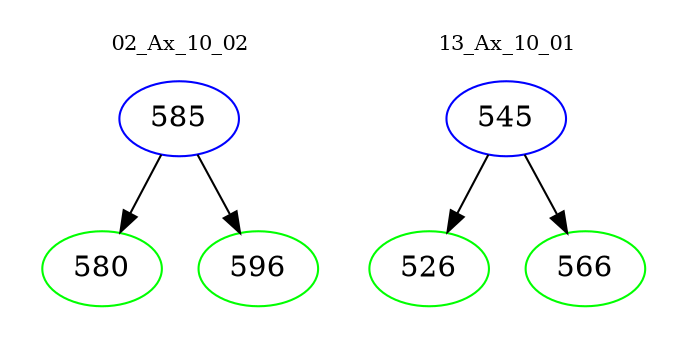 digraph{
subgraph cluster_0 {
color = white
label = "02_Ax_10_02";
fontsize=10;
T0_585 [label="585", color="blue"]
T0_585 -> T0_580 [color="black"]
T0_580 [label="580", color="green"]
T0_585 -> T0_596 [color="black"]
T0_596 [label="596", color="green"]
}
subgraph cluster_1 {
color = white
label = "13_Ax_10_01";
fontsize=10;
T1_545 [label="545", color="blue"]
T1_545 -> T1_526 [color="black"]
T1_526 [label="526", color="green"]
T1_545 -> T1_566 [color="black"]
T1_566 [label="566", color="green"]
}
}
